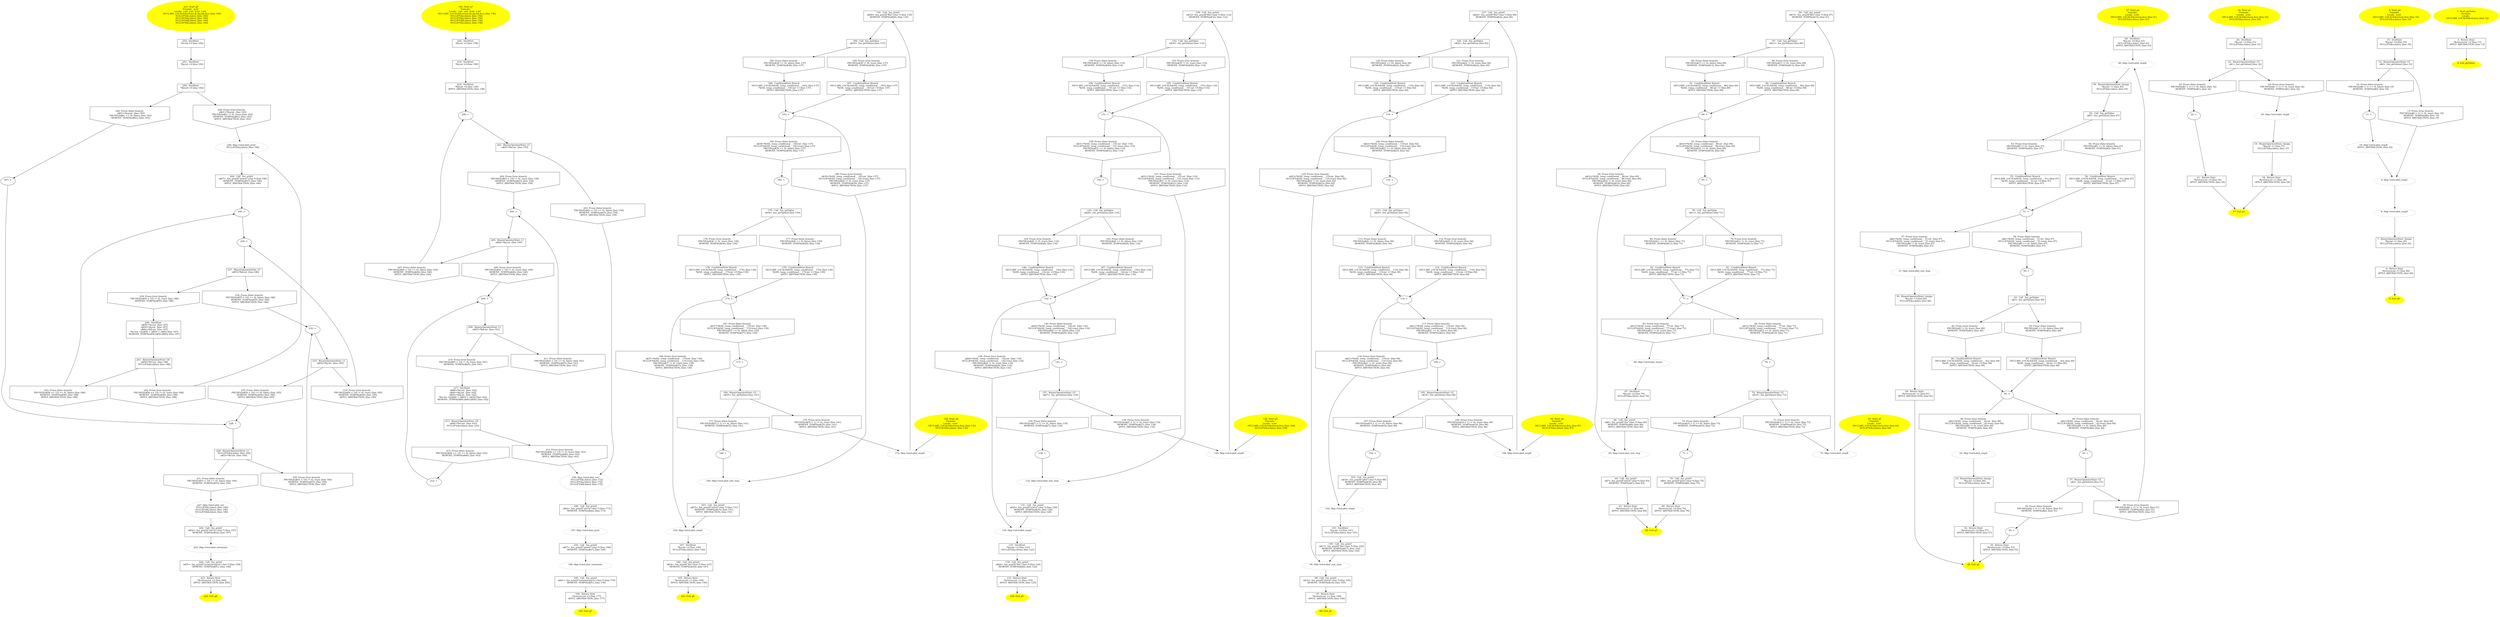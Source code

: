 digraph iCFG {
252 [label="252:  DeclStmt \n   *&i:int =0 [line 182]\n " shape="box"]
	

	 252 -> 251 ;
251 [label="251:  DeclStmt \n   *&j:int =0 [line 182]\n " shape="box"]
	

	 251 -> 250 ;
250 [label="250:  DeclStmt \n   *&k:int =0 [line 182]\n " shape="box"]
	

	 250 -> 248 ;
	 250 -> 249 ;
249 [label="249: Prune (false branch) \n   n$61=*&q:int  [line 183]\n  PRUNE((n$61 == 0), false); [line 183]\n  REMOVE_TEMPS(n$61); [line 183]\n " shape="invhouse"]
	

	 249 -> 247 ;
248 [label="248: Prune (true branch) \n   n$61=*&q:int  [line 183]\n  PRUNE((n$61 != 0), true); [line 183]\n  REMOVE_TEMPS(n$61); [line 183]\n  APPLY_ABSTRACTION; [line 183]\n " shape="invhouse"]
	

	 248 -> 245 ;
247 [label="247: + \n  " ]
	

	 247 -> 228 ;
246 [label="246:  DeclStmt \n   n$58=*&i:int  [line 187]\n  n$59=*&j:int  [line 187]\n  n$60=*&k:int  [line 187]\n  *&v:int =((n$58 + n$59) + n$60) [line 187]\n  REMOVE_TEMPS(n$58,n$59,n$60); [line 187]\n " shape="box"]
	

	 246 -> 241 ;
245 [label="245: Skip GotoLabel_print \n   NULLIFY(&q,false); [line 189]\n " color="gray"]
	

	 245 -> 244 ;
244 [label="244:  Call _fun_printf \n   n$57=_fun_printf(\"wow\\n\":char *) [line 190]\n  REMOVE_TEMPS(n$57); [line 190]\n  APPLY_ABSTRACTION; [line 190]\n " shape="box"]
	

	 244 -> 240 ;
243 [label="243: Prune (false branch) \n   PRUNE(((n$56 >= 15) == 0), false); [line 188]\n  REMOVE_TEMPS(n$56); [line 188]\n  APPLY_ABSTRACTION; [line 188]\n " shape="invhouse"]
	

	 243 -> 240 ;
242 [label="242: Prune (true branch) \n   PRUNE(((n$56 >= 15) != 0), true); [line 188]\n  REMOVE_TEMPS(n$56); [line 188]\n  APPLY_ABSTRACTION; [line 188]\n " shape="invhouse"]
	

	 242 -> 245 ;
241 [label="241:  BinaryOperatorStmt: GE \n   n$56=*&v:int  [line 188]\n  NULLIFY(&v,false); [line 188]\n " shape="box"]
	

	 241 -> 242 ;
	 241 -> 243 ;
240 [label="240: + \n  " ]
	

	 240 -> 236 ;
239 [label="239: Prune (false branch) \n   PRUNE(((n$55 < 10) == 0), false); [line 186]\n  REMOVE_TEMPS(n$55); [line 186]\n  APPLY_ABSTRACTION; [line 186]\n " shape="invhouse"]
	

	 239 -> 232 ;
238 [label="238: Prune (true branch) \n   PRUNE(((n$55 < 10) != 0), true); [line 186]\n  REMOVE_TEMPS(n$55); [line 186]\n " shape="invhouse"]
	

	 238 -> 246 ;
237 [label="237:  BinaryOperatorStmt: LT \n   n$55=*&k:int  [line 186]\n " shape="box"]
	

	 237 -> 238 ;
	 237 -> 239 ;
236 [label="236: + \n  " ]
	

	 236 -> 237 ;
235 [label="235: Prune (false branch) \n   PRUNE(((n$54 < 10) == 0), false); [line 185]\n  REMOVE_TEMPS(n$54); [line 185]\n  APPLY_ABSTRACTION; [line 185]\n " shape="invhouse"]
	

	 235 -> 228 ;
234 [label="234: Prune (true branch) \n   PRUNE(((n$54 < 10) != 0), true); [line 185]\n  REMOVE_TEMPS(n$54); [line 185]\n  APPLY_ABSTRACTION; [line 185]\n " shape="invhouse"]
	

	 234 -> 236 ;
233 [label="233:  BinaryOperatorStmt: LT \n   n$54=*&j:int  [line 185]\n " shape="box"]
	

	 233 -> 234 ;
	 233 -> 235 ;
232 [label="232: + \n  " ]
	

	 232 -> 233 ;
231 [label="231: Prune (false branch) \n   PRUNE(((n$53 < 10) == 0), false); [line 184]\n  REMOVE_TEMPS(n$53); [line 184]\n " shape="invhouse"]
	

	 231 -> 227 ;
230 [label="230: Prune (true branch) \n   PRUNE(((n$53 < 10) != 0), true); [line 184]\n  REMOVE_TEMPS(n$53); [line 184]\n  APPLY_ABSTRACTION; [line 184]\n " shape="invhouse"]
	

	 230 -> 232 ;
229 [label="229:  BinaryOperatorStmt: LT \n   NULLIFY(&q,false); [line 184]\n  n$53=*&i:int  [line 184]\n " shape="box"]
	

	 229 -> 230 ;
	 229 -> 231 ;
228 [label="228: + \n  " ]
	

	 228 -> 229 ;
227 [label="227: Skip GotoLabel_out \n   NULLIFY(&i,false); [line 196]\n  NULLIFY(&j,false); [line 196]\n  NULLIFY(&k,false); [line 196]\n " color="gray"]
	

	 227 -> 226 ;
226 [label="226:  Call _fun_printf \n   n$52=_fun_printf(\"out!\\n\":char *) [line 197]\n  REMOVE_TEMPS(n$52); [line 197]\n " shape="box"]
	

	 226 -> 225 ;
225 [label="225: Skip GotoLabel_terminate \n  " color="gray"]
	

	 225 -> 224 ;
224 [label="224:  Call _fun_printf \n   n$51=_fun_printf(\"terminating!\\n\":char *) [line 199]\n  REMOVE_TEMPS(n$51); [line 199]\n " shape="box"]
	

	 224 -> 223 ;
223 [label="223:  Return Stmt \n   *&return:int =2 [line 200]\n  APPLY_ABSTRACTION; [line 200]\n " shape="box"]
	

	 223 -> 222 ;
222 [label="222: Exit g8 \n  " color=yellow style=filled]
	

221 [label="221: Start g8\nFormals:  q:int \nLocals:  i:int  j:int  k:int  v:int  \n   DECLARE_LOCALS(&return,&i,&j,&k,&v); [line 180]\n  NULLIFY(&i,false); [line 180]\n  NULLIFY(&j,false); [line 180]\n  NULLIFY(&k,false); [line 180]\n  NULLIFY(&v,false); [line 180]\n " color=yellow style=filled]
	

	 221 -> 252 ;
220 [label="220:  DeclStmt \n   *&i:int =0 [line 158]\n " shape="box"]
	

	 220 -> 219 ;
219 [label="219:  DeclStmt \n   *&j:int =0 [line 158]\n " shape="box"]
	

	 219 -> 218 ;
218 [label="218:  DeclStmt \n   *&k:int =0 [line 158]\n  APPLY_ABSTRACTION; [line 158]\n " shape="box"]
	

	 218 -> 200 ;
217 [label="217:  DeclStmt \n   n$48=*&i:int  [line 162]\n  n$49=*&j:int  [line 162]\n  n$50=*&k:int  [line 162]\n  *&v:int =((n$48 + n$49) + n$50) [line 162]\n  REMOVE_TEMPS(n$48,n$49,n$50); [line 162]\n " shape="box"]
	

	 217 -> 213 ;
216 [label="216:  Call _fun_printf \n   n$47=_fun_printf(\"wow\\n\":char *) [line 166]\n  REMOVE_TEMPS(n$47); [line 166]\n " shape="box"]
	

	 216 -> 196 ;
215 [label="215: Prune (false branch) \n   PRUNE(((n$46 >= 15) == 0), false); [line 163]\n  REMOVE_TEMPS(n$46); [line 163]\n " shape="invhouse"]
	

	 215 -> 212 ;
214 [label="214: Prune (true branch) \n   PRUNE(((n$46 >= 15) != 0), true); [line 163]\n  REMOVE_TEMPS(n$46); [line 163]\n  APPLY_ABSTRACTION; [line 163]\n " shape="invhouse"]
	

	 214 -> 199 ;
213 [label="213:  BinaryOperatorStmt: GE \n   n$46=*&v:int  [line 163]\n  NULLIFY(&v,false); [line 163]\n " shape="box"]
	

	 213 -> 214 ;
	 213 -> 215 ;
212 [label="212: + \n  " ]
	

	 212 -> 208 ;
211 [label="211: Prune (false branch) \n   PRUNE(((n$45 < 10) == 0), false); [line 161]\n  REMOVE_TEMPS(n$45); [line 161]\n  APPLY_ABSTRACTION; [line 161]\n " shape="invhouse"]
	

	 211 -> 204 ;
210 [label="210: Prune (true branch) \n   PRUNE(((n$45 < 10) != 0), true); [line 161]\n  REMOVE_TEMPS(n$45); [line 161]\n " shape="invhouse"]
	

	 210 -> 217 ;
209 [label="209:  BinaryOperatorStmt: LT \n   n$45=*&k:int  [line 161]\n " shape="box"]
	

	 209 -> 210 ;
	 209 -> 211 ;
208 [label="208: + \n  " ]
	

	 208 -> 209 ;
207 [label="207: Prune (false branch) \n   PRUNE(((n$44 < 10) == 0), false); [line 160]\n  REMOVE_TEMPS(n$44); [line 160]\n  APPLY_ABSTRACTION; [line 160]\n " shape="invhouse"]
	

	 207 -> 200 ;
206 [label="206: Prune (true branch) \n   PRUNE(((n$44 < 10) != 0), true); [line 160]\n  REMOVE_TEMPS(n$44); [line 160]\n  APPLY_ABSTRACTION; [line 160]\n " shape="invhouse"]
	

	 206 -> 208 ;
205 [label="205:  BinaryOperatorStmt: LT \n   n$44=*&j:int  [line 160]\n " shape="box"]
	

	 205 -> 206 ;
	 205 -> 207 ;
204 [label="204: + \n  " ]
	

	 204 -> 205 ;
203 [label="203: Prune (false branch) \n   PRUNE(((n$43 < 10) == 0), false); [line 159]\n  REMOVE_TEMPS(n$43); [line 159]\n  APPLY_ABSTRACTION; [line 159]\n " shape="invhouse"]
	

	 203 -> 199 ;
202 [label="202: Prune (true branch) \n   PRUNE(((n$43 < 10) != 0), true); [line 159]\n  REMOVE_TEMPS(n$43); [line 159]\n  APPLY_ABSTRACTION; [line 159]\n " shape="invhouse"]
	

	 202 -> 204 ;
201 [label="201:  BinaryOperatorStmt: LT \n   n$43=*&i:int  [line 159]\n " shape="box"]
	

	 201 -> 202 ;
	 201 -> 203 ;
200 [label="200: + \n  " ]
	

	 200 -> 201 ;
199 [label="199: Skip GotoLabel_out \n   NULLIFY(&i,false); [line 172]\n  NULLIFY(&j,false); [line 172]\n  NULLIFY(&k,false); [line 172]\n " color="gray"]
	

	 199 -> 198 ;
198 [label="198:  Call _fun_printf \n   n$42=_fun_printf(\"out!\\n\":char *) [line 173]\n  REMOVE_TEMPS(n$42); [line 173]\n " shape="box"]
	

	 198 -> 197 ;
197 [label="197: Skip GotoLabel_print \n  " color="gray"]
	

	 197 -> 216 ;
196 [label="196: Skip GotoLabel_terminate \n  " color="gray"]
	

	 196 -> 195 ;
195 [label="195:  Call _fun_printf \n   n$41=_fun_printf(\"terminating!\\n\":char *) [line 176]\n  REMOVE_TEMPS(n$41); [line 176]\n " shape="box"]
	

	 195 -> 194 ;
194 [label="194:  Return Stmt \n   *&return:int =2 [line 177]\n  APPLY_ABSTRACTION; [line 177]\n " shape="box"]
	

	 194 -> 193 ;
193 [label="193: Exit g7 \n  " color=yellow style=filled]
	

192 [label="192: Start g7\nFormals: \nLocals:  i:int  j:int  k:int  v:int  \n   DECLARE_LOCALS(&return,&i,&j,&k,&v); [line 156]\n  NULLIFY(&i,false); [line 156]\n  NULLIFY(&j,false); [line 156]\n  NULLIFY(&k,false); [line 156]\n  NULLIFY(&v,false); [line 156]\n " color=yellow style=filled]
	

	 192 -> 220 ;
191 [label="191:  Call _fun_printf \n   n$40=_fun_printf(\"B\\n\":char *) [line 135]\n  REMOVE_TEMPS(n$40); [line 135]\n " shape="box"]
	

	 191 -> 184 ;
190 [label="190: Prune (false branch) \n   n$39=*&SIL_temp_conditional___183:int  [line 137]\n  NULLIFY(&SIL_temp_conditional___183,true); [line 137]\n  PRUNE((n$39 == 0), false); [line 137]\n  REMOVE_TEMPS(n$39); [line 137]\n " shape="invhouse"]
	

	 190 -> 182 ;
189 [label="189: Prune (true branch) \n   n$39=*&SIL_temp_conditional___183:int  [line 137]\n  NULLIFY(&SIL_temp_conditional___183,true); [line 137]\n  PRUNE((n$39 != 0), true); [line 137]\n  REMOVE_TEMPS(n$39); [line 137]\n  APPLY_ABSTRACTION; [line 137]\n " shape="invhouse"]
	

	 189 -> 164 ;
188 [label="188:  ConditinalStmt Branch \n   DECLARE_LOCALS(&SIL_temp_conditional___183); [line 137]\n  *&SIL_temp_conditional___183:int =1 [line 137]\n  APPLY_ABSTRACTION; [line 137]\n " shape="box"]
	

	 188 -> 183 ;
187 [label="187:  ConditinalStmt Branch \n   DECLARE_LOCALS(&SIL_temp_conditional___183); [line 137]\n  *&SIL_temp_conditional___183:int =0 [line 137]\n  APPLY_ABSTRACTION; [line 137]\n " shape="box"]
	

	 187 -> 183 ;
186 [label="186: Prune (false branch) \n   PRUNE((n$38 == 0), false); [line 137]\n  REMOVE_TEMPS(n$38); [line 137]\n " shape="invhouse"]
	

	 186 -> 188 ;
185 [label="185: Prune (true branch) \n   PRUNE((n$38 != 0), true); [line 137]\n  REMOVE_TEMPS(n$38); [line 137]\n " shape="invhouse"]
	

	 185 -> 187 ;
184 [label="184:  Call _fun_getValue \n   n$38=_fun_getValue() [line 137]\n " shape="box"]
	

	 184 -> 185 ;
	 184 -> 186 ;
183 [label="183: + \n  " ]
	

	 183 -> 189 ;
	 183 -> 190 ;
182 [label="182: + \n  " ]
	

	 182 -> 175 ;
181 [label="181: Prune (false branch) \n   n$37=*&SIL_temp_conditional___174:int  [line 139]\n  NULLIFY(&SIL_temp_conditional___174,true); [line 139]\n  PRUNE((n$37 == 0), false); [line 139]\n  REMOVE_TEMPS(n$37); [line 139]\n " shape="invhouse"]
	

	 181 -> 173 ;
180 [label="180: Prune (true branch) \n   n$37=*&SIL_temp_conditional___174:int  [line 139]\n  NULLIFY(&SIL_temp_conditional___174,true); [line 139]\n  PRUNE((n$37 != 0), true); [line 139]\n  REMOVE_TEMPS(n$37); [line 139]\n  APPLY_ABSTRACTION; [line 139]\n " shape="invhouse"]
	

	 180 -> 162 ;
179 [label="179:  ConditinalStmt Branch \n   DECLARE_LOCALS(&SIL_temp_conditional___174); [line 139]\n  *&SIL_temp_conditional___174:int =1 [line 139]\n  APPLY_ABSTRACTION; [line 139]\n " shape="box"]
	

	 179 -> 174 ;
178 [label="178:  ConditinalStmt Branch \n   DECLARE_LOCALS(&SIL_temp_conditional___174); [line 139]\n  *&SIL_temp_conditional___174:int =0 [line 139]\n  APPLY_ABSTRACTION; [line 139]\n " shape="box"]
	

	 178 -> 174 ;
177 [label="177: Prune (false branch) \n   PRUNE((n$36 == 0), false); [line 139]\n  REMOVE_TEMPS(n$36); [line 139]\n " shape="invhouse"]
	

	 177 -> 179 ;
176 [label="176: Prune (true branch) \n   PRUNE((n$36 != 0), true); [line 139]\n  REMOVE_TEMPS(n$36); [line 139]\n " shape="invhouse"]
	

	 176 -> 178 ;
175 [label="175:  Call _fun_getValue \n   n$36=_fun_getValue() [line 139]\n " shape="box"]
	

	 175 -> 176 ;
	 175 -> 177 ;
174 [label="174: + \n  " ]
	

	 174 -> 180 ;
	 174 -> 181 ;
173 [label="173: + \n  " ]
	

	 173 -> 169 ;
172 [label="172: Skip GotoLabel_stepB \n  " color="gray"]
	

	 172 -> 191 ;
171 [label="171: Prune (false branch) \n   PRUNE(((n$35 > 1) == 0), false); [line 141]\n  REMOVE_TEMPS(n$35); [line 141]\n " shape="invhouse"]
	

	 171 -> 168 ;
170 [label="170: Prune (true branch) \n   PRUNE(((n$35 > 1) != 0), true); [line 141]\n  REMOVE_TEMPS(n$35); [line 141]\n  APPLY_ABSTRACTION; [line 141]\n " shape="invhouse"]
	

	 170 -> 172 ;
169 [label="169:  BinaryOperatorStmt: GT \n   n$35=_fun_getValue() [line 141]\n " shape="box"]
	

	 169 -> 170 ;
	 169 -> 171 ;
168 [label="168: + \n  " ]
	

	 168 -> 164 ;
167 [label="167:  DeclStmt \n   *&a:int =2 [line 146]\n  NULLIFY(&a,false); [line 146]\n " shape="box"]
	

	 167 -> 166 ;
166 [label="166:  Call _fun_printf \n   n$34=_fun_printf(\"A\\n\":char *) [line 147]\n  REMOVE_TEMPS(n$34); [line 147]\n " shape="box"]
	

	 166 -> 165 ;
165 [label="165:  Return Stmt \n   *&return:int =1 [line 149]\n  APPLY_ABSTRACTION; [line 149]\n " shape="box"]
	

	 165 -> 161 ;
164 [label="164: Skip GotoLabel_exit_step \n  " color="gray"]
	

	 164 -> 163 ;
163 [label="163:  Call _fun_printf \n   n$33=_fun_printf(\"exit\\n\":char *) [line 151]\n  REMOVE_TEMPS(n$33); [line 151]\n  APPLY_ABSTRACTION; [line 151]\n " shape="box"]
	

	 163 -> 162 ;
162 [label="162: Skip GotoLabel_stepA \n  " color="gray"]
	

	 162 -> 167 ;
161 [label="161: Exit g6 \n  " color=yellow style=filled]
	

160 [label="160: Start g6\nFormals: \nLocals:  a:int  \n   DECLARE_LOCALS(&return,&a); [line 132]\n  NULLIFY(&a,false); [line 132]\n " color=yellow style=filled]
	

	 160 -> 172 ;
159 [label="159:  Call _fun_printf \n   n$32=_fun_printf(\"B\\n\":char *) [line 112]\n  REMOVE_TEMPS(n$32); [line 112]\n " shape="box"]
	

	 159 -> 152 ;
158 [label="158: Prune (false branch) \n   n$31=*&SIL_temp_conditional___151:int  [line 114]\n  NULLIFY(&SIL_temp_conditional___151,true); [line 114]\n  PRUNE((n$31 == 0), false); [line 114]\n  REMOVE_TEMPS(n$31); [line 114]\n " shape="invhouse"]
	

	 158 -> 150 ;
157 [label="157: Prune (true branch) \n   n$31=*&SIL_temp_conditional___151:int  [line 114]\n  NULLIFY(&SIL_temp_conditional___151,true); [line 114]\n  PRUNE((n$31 != 0), true); [line 114]\n  REMOVE_TEMPS(n$31); [line 114]\n  APPLY_ABSTRACTION; [line 114]\n " shape="invhouse"]
	

	 157 -> 132 ;
156 [label="156:  ConditinalStmt Branch \n   DECLARE_LOCALS(&SIL_temp_conditional___151); [line 114]\n  *&SIL_temp_conditional___151:int =1 [line 114]\n  APPLY_ABSTRACTION; [line 114]\n " shape="box"]
	

	 156 -> 151 ;
155 [label="155:  ConditinalStmt Branch \n   DECLARE_LOCALS(&SIL_temp_conditional___151); [line 114]\n  *&SIL_temp_conditional___151:int =0 [line 114]\n  APPLY_ABSTRACTION; [line 114]\n " shape="box"]
	

	 155 -> 151 ;
154 [label="154: Prune (false branch) \n   PRUNE((n$30 == 0), false); [line 114]\n  REMOVE_TEMPS(n$30); [line 114]\n " shape="invhouse"]
	

	 154 -> 156 ;
153 [label="153: Prune (true branch) \n   PRUNE((n$30 != 0), true); [line 114]\n  REMOVE_TEMPS(n$30); [line 114]\n " shape="invhouse"]
	

	 153 -> 155 ;
152 [label="152:  Call _fun_getValue \n   n$30=_fun_getValue() [line 114]\n " shape="box"]
	

	 152 -> 153 ;
	 152 -> 154 ;
151 [label="151: + \n  " ]
	

	 151 -> 157 ;
	 151 -> 158 ;
150 [label="150: + \n  " ]
	

	 150 -> 143 ;
149 [label="149: Prune (false branch) \n   n$29=*&SIL_temp_conditional___142:int  [line 116]\n  NULLIFY(&SIL_temp_conditional___142,true); [line 116]\n  PRUNE((n$29 == 0), false); [line 116]\n  REMOVE_TEMPS(n$29); [line 116]\n " shape="invhouse"]
	

	 149 -> 141 ;
148 [label="148: Prune (true branch) \n   n$29=*&SIL_temp_conditional___142:int  [line 116]\n  NULLIFY(&SIL_temp_conditional___142,true); [line 116]\n  PRUNE((n$29 != 0), true); [line 116]\n  REMOVE_TEMPS(n$29); [line 116]\n  APPLY_ABSTRACTION; [line 116]\n " shape="invhouse"]
	

	 148 -> 130 ;
147 [label="147:  ConditinalStmt Branch \n   DECLARE_LOCALS(&SIL_temp_conditional___142); [line 116]\n  *&SIL_temp_conditional___142:int =1 [line 116]\n  APPLY_ABSTRACTION; [line 116]\n " shape="box"]
	

	 147 -> 142 ;
146 [label="146:  ConditinalStmt Branch \n   DECLARE_LOCALS(&SIL_temp_conditional___142); [line 116]\n  *&SIL_temp_conditional___142:int =0 [line 116]\n  APPLY_ABSTRACTION; [line 116]\n " shape="box"]
	

	 146 -> 142 ;
145 [label="145: Prune (false branch) \n   PRUNE((n$28 == 0), false); [line 116]\n  REMOVE_TEMPS(n$28); [line 116]\n " shape="invhouse"]
	

	 145 -> 147 ;
144 [label="144: Prune (true branch) \n   PRUNE((n$28 != 0), true); [line 116]\n  REMOVE_TEMPS(n$28); [line 116]\n " shape="invhouse"]
	

	 144 -> 146 ;
143 [label="143:  Call _fun_getValue \n   n$28=_fun_getValue() [line 116]\n " shape="box"]
	

	 143 -> 144 ;
	 143 -> 145 ;
142 [label="142: + \n  " ]
	

	 142 -> 148 ;
	 142 -> 149 ;
141 [label="141: + \n  " ]
	

	 141 -> 137 ;
140 [label="140: Skip GotoLabel_stepB \n  " color="gray"]
	

	 140 -> 159 ;
139 [label="139: Prune (false branch) \n   PRUNE(((n$27 > 1) == 0), false); [line 118]\n  REMOVE_TEMPS(n$27); [line 118]\n " shape="invhouse"]
	

	 139 -> 136 ;
138 [label="138: Prune (true branch) \n   PRUNE(((n$27 > 1) != 0), true); [line 118]\n  REMOVE_TEMPS(n$27); [line 118]\n  APPLY_ABSTRACTION; [line 118]\n " shape="invhouse"]
	

	 138 -> 140 ;
137 [label="137:  BinaryOperatorStmt: GT \n   n$27=_fun_getValue() [line 118]\n " shape="box"]
	

	 137 -> 138 ;
	 137 -> 139 ;
136 [label="136: + \n  " ]
	

	 136 -> 132 ;
135 [label="135:  DeclStmt \n   *&a:int =2 [line 123]\n  NULLIFY(&a,false); [line 123]\n " shape="box"]
	

	 135 -> 134 ;
134 [label="134:  Call _fun_printf \n   n$26=_fun_printf(\"A\\n\":char *) [line 124]\n  REMOVE_TEMPS(n$26); [line 124]\n " shape="box"]
	

	 134 -> 133 ;
133 [label="133:  Return Stmt \n   *&return:int =1 [line 125]\n  APPLY_ABSTRACTION; [line 125]\n " shape="box"]
	

	 133 -> 129 ;
132 [label="132: Skip GotoLabel_exit_step \n  " color="gray"]
	

	 132 -> 131 ;
131 [label="131:  Call _fun_printf \n   n$25=_fun_printf(\"exit\\n\":char *) [line 128]\n  REMOVE_TEMPS(n$25); [line 128]\n  APPLY_ABSTRACTION; [line 128]\n " shape="box"]
	

	 131 -> 130 ;
130 [label="130: Skip GotoLabel_stepA \n  " color="gray"]
	

	 130 -> 135 ;
129 [label="129: Exit g5 \n  " color=yellow style=filled]
	

128 [label="128: Start g5\nFormals: \nLocals:  a:int  \n   DECLARE_LOCALS(&return,&a); [line 109]\n  NULLIFY(&a,false); [line 109]\n " color=yellow style=filled]
	

	 128 -> 140 ;
127 [label="127:  Call _fun_printf \n   n$24=_fun_printf(\"B\\n\":char *) [line 90]\n  REMOVE_TEMPS(n$24); [line 90]\n " shape="box"]
	

	 127 -> 120 ;
126 [label="126: Prune (false branch) \n   n$23=*&SIL_temp_conditional___119:int  [line 92]\n  NULLIFY(&SIL_temp_conditional___119,true); [line 92]\n  PRUNE((n$23 == 0), false); [line 92]\n  REMOVE_TEMPS(n$23); [line 92]\n " shape="invhouse"]
	

	 126 -> 118 ;
125 [label="125: Prune (true branch) \n   n$23=*&SIL_temp_conditional___119:int  [line 92]\n  NULLIFY(&SIL_temp_conditional___119,true); [line 92]\n  PRUNE((n$23 != 0), true); [line 92]\n  REMOVE_TEMPS(n$23); [line 92]\n  APPLY_ABSTRACTION; [line 92]\n " shape="invhouse"]
	

	 125 -> 99 ;
124 [label="124:  ConditinalStmt Branch \n   DECLARE_LOCALS(&SIL_temp_conditional___119); [line 92]\n  *&SIL_temp_conditional___119:int =1 [line 92]\n  APPLY_ABSTRACTION; [line 92]\n " shape="box"]
	

	 124 -> 119 ;
123 [label="123:  ConditinalStmt Branch \n   DECLARE_LOCALS(&SIL_temp_conditional___119); [line 92]\n  *&SIL_temp_conditional___119:int =0 [line 92]\n  APPLY_ABSTRACTION; [line 92]\n " shape="box"]
	

	 123 -> 119 ;
122 [label="122: Prune (false branch) \n   PRUNE((n$22 == 0), false); [line 92]\n  REMOVE_TEMPS(n$22); [line 92]\n " shape="invhouse"]
	

	 122 -> 124 ;
121 [label="121: Prune (true branch) \n   PRUNE((n$22 != 0), true); [line 92]\n  REMOVE_TEMPS(n$22); [line 92]\n " shape="invhouse"]
	

	 121 -> 123 ;
120 [label="120:  Call _fun_getValue \n   n$22=_fun_getValue() [line 92]\n " shape="box"]
	

	 120 -> 121 ;
	 120 -> 122 ;
119 [label="119: + \n  " ]
	

	 119 -> 125 ;
	 119 -> 126 ;
118 [label="118: + \n  " ]
	

	 118 -> 111 ;
117 [label="117: Prune (false branch) \n   n$21=*&SIL_temp_conditional___110:int  [line 94]\n  NULLIFY(&SIL_temp_conditional___110,true); [line 94]\n  PRUNE((n$21 == 0), false); [line 94]\n  REMOVE_TEMPS(n$21); [line 94]\n " shape="invhouse"]
	

	 117 -> 109 ;
116 [label="116: Prune (true branch) \n   n$21=*&SIL_temp_conditional___110:int  [line 94]\n  NULLIFY(&SIL_temp_conditional___110,true); [line 94]\n  PRUNE((n$21 != 0), true); [line 94]\n  REMOVE_TEMPS(n$21); [line 94]\n  APPLY_ABSTRACTION; [line 94]\n " shape="invhouse"]
	

	 116 -> 102 ;
115 [label="115:  ConditinalStmt Branch \n   DECLARE_LOCALS(&SIL_temp_conditional___110); [line 94]\n  *&SIL_temp_conditional___110:int =1 [line 94]\n  APPLY_ABSTRACTION; [line 94]\n " shape="box"]
	

	 115 -> 110 ;
114 [label="114:  ConditinalStmt Branch \n   DECLARE_LOCALS(&SIL_temp_conditional___110); [line 94]\n  *&SIL_temp_conditional___110:int =0 [line 94]\n  APPLY_ABSTRACTION; [line 94]\n " shape="box"]
	

	 114 -> 110 ;
113 [label="113: Prune (false branch) \n   PRUNE((n$20 == 0), false); [line 94]\n  REMOVE_TEMPS(n$20); [line 94]\n " shape="invhouse"]
	

	 113 -> 115 ;
112 [label="112: Prune (true branch) \n   PRUNE((n$20 != 0), true); [line 94]\n  REMOVE_TEMPS(n$20); [line 94]\n " shape="invhouse"]
	

	 112 -> 114 ;
111 [label="111:  Call _fun_getValue \n   n$20=_fun_getValue() [line 94]\n " shape="box"]
	

	 111 -> 112 ;
	 111 -> 113 ;
110 [label="110: + \n  " ]
	

	 110 -> 116 ;
	 110 -> 117 ;
109 [label="109: + \n  " ]
	

	 109 -> 105 ;
108 [label="108: Skip GotoLabel_stepB \n  " color="gray"]
	

	 108 -> 127 ;
107 [label="107: Prune (false branch) \n   PRUNE(((n$19 > 1) == 0), false); [line 96]\n  REMOVE_TEMPS(n$19); [line 96]\n " shape="invhouse"]
	

	 107 -> 104 ;
106 [label="106: Prune (true branch) \n   PRUNE(((n$19 > 1) != 0), true); [line 96]\n  REMOVE_TEMPS(n$19); [line 96]\n  APPLY_ABSTRACTION; [line 96]\n " shape="invhouse"]
	

	 106 -> 108 ;
105 [label="105:  BinaryOperatorStmt: GT \n   n$19=_fun_getValue() [line 96]\n " shape="box"]
	

	 105 -> 106 ;
	 105 -> 107 ;
104 [label="104: + \n  " ]
	

	 104 -> 103 ;
103 [label="103:  Call _fun_printf \n   n$18=_fun_printf(\"g4\\n\":char *) [line 98]\n  REMOVE_TEMPS(n$18); [line 98]\n  APPLY_ABSTRACTION; [line 98]\n " shape="box"]
	

	 103 -> 102 ;
102 [label="102: Skip GotoLabel_stepA \n  " color="gray"]
	

	 102 -> 101 ;
101 [label="101:  DeclStmt \n   *&a:int =2 [line 101]\n  NULLIFY(&a,false); [line 101]\n " shape="box"]
	

	 101 -> 100 ;
100 [label="100:  Call _fun_printf \n   n$17=_fun_printf(\"A\\n\":char *) [line 102]\n  REMOVE_TEMPS(n$17); [line 102]\n  APPLY_ABSTRACTION; [line 102]\n " shape="box"]
	

	 100 -> 99 ;
99 [label="99: Skip GotoLabel_exit_step \n  " color="gray"]
	

	 99 -> 98 ;
98 [label="98:  Call _fun_printf \n   n$16=_fun_printf(\"exit\\n\":char *) [line 105]\n  REMOVE_TEMPS(n$16); [line 105]\n " shape="box"]
	

	 98 -> 97 ;
97 [label="97:  Return Stmt \n   *&return:int =1 [line 106]\n  APPLY_ABSTRACTION; [line 106]\n " shape="box"]
	

	 97 -> 96 ;
96 [label="96: Exit g4 \n  " color=yellow style=filled]
	

95 [label="95: Start g4\nFormals: \nLocals:  a:int  \n   DECLARE_LOCALS(&return,&a); [line 87]\n  NULLIFY(&a,false); [line 87]\n " color=yellow style=filled]
	

	 95 -> 108 ;
94 [label="94:  Call _fun_printf \n   n$15=_fun_printf(\"B\\n\":char *) [line 67]\n  REMOVE_TEMPS(n$15); [line 67]\n " shape="box"]
	

	 94 -> 87 ;
93 [label="93: Prune (false branch) \n   n$14=*&SIL_temp_conditional___86:int  [line 69]\n  NULLIFY(&SIL_temp_conditional___86,true); [line 69]\n  PRUNE((n$14 == 0), false); [line 69]\n  REMOVE_TEMPS(n$14); [line 69]\n " shape="invhouse"]
	

	 93 -> 85 ;
92 [label="92: Prune (true branch) \n   n$14=*&SIL_temp_conditional___86:int  [line 69]\n  NULLIFY(&SIL_temp_conditional___86,true); [line 69]\n  PRUNE((n$14 != 0), true); [line 69]\n  REMOVE_TEMPS(n$14); [line 69]\n  APPLY_ABSTRACTION; [line 69]\n " shape="invhouse"]
	

	 92 -> 65 ;
91 [label="91:  ConditinalStmt Branch \n   DECLARE_LOCALS(&SIL_temp_conditional___86); [line 69]\n  *&SIL_temp_conditional___86:int =1 [line 69]\n  APPLY_ABSTRACTION; [line 69]\n " shape="box"]
	

	 91 -> 86 ;
90 [label="90:  ConditinalStmt Branch \n   DECLARE_LOCALS(&SIL_temp_conditional___86); [line 69]\n  *&SIL_temp_conditional___86:int =0 [line 69]\n  APPLY_ABSTRACTION; [line 69]\n " shape="box"]
	

	 90 -> 86 ;
89 [label="89: Prune (false branch) \n   PRUNE((n$13 == 0), false); [line 69]\n  REMOVE_TEMPS(n$13); [line 69]\n " shape="invhouse"]
	

	 89 -> 91 ;
88 [label="88: Prune (true branch) \n   PRUNE((n$13 != 0), true); [line 69]\n  REMOVE_TEMPS(n$13); [line 69]\n " shape="invhouse"]
	

	 88 -> 90 ;
87 [label="87:  Call _fun_getValue \n   n$13=_fun_getValue() [line 69]\n " shape="box"]
	

	 87 -> 88 ;
	 87 -> 89 ;
86 [label="86: + \n  " ]
	

	 86 -> 92 ;
	 86 -> 93 ;
85 [label="85: + \n  " ]
	

	 85 -> 78 ;
84 [label="84: Prune (false branch) \n   n$12=*&SIL_temp_conditional___77:int  [line 71]\n  NULLIFY(&SIL_temp_conditional___77,true); [line 71]\n  PRUNE((n$12 == 0), false); [line 71]\n  REMOVE_TEMPS(n$12); [line 71]\n " shape="invhouse"]
	

	 84 -> 76 ;
83 [label="83: Prune (true branch) \n   n$12=*&SIL_temp_conditional___77:int  [line 71]\n  NULLIFY(&SIL_temp_conditional___77,true); [line 71]\n  PRUNE((n$12 != 0), true); [line 71]\n  REMOVE_TEMPS(n$12); [line 71]\n " shape="invhouse"]
	

	 83 -> 68 ;
82 [label="82:  ConditinalStmt Branch \n   DECLARE_LOCALS(&SIL_temp_conditional___77); [line 71]\n  *&SIL_temp_conditional___77:int =1 [line 71]\n  APPLY_ABSTRACTION; [line 71]\n " shape="box"]
	

	 82 -> 77 ;
81 [label="81:  ConditinalStmt Branch \n   DECLARE_LOCALS(&SIL_temp_conditional___77); [line 71]\n  *&SIL_temp_conditional___77:int =0 [line 71]\n  APPLY_ABSTRACTION; [line 71]\n " shape="box"]
	

	 81 -> 77 ;
80 [label="80: Prune (false branch) \n   PRUNE((n$11 == 0), false); [line 71]\n  REMOVE_TEMPS(n$11); [line 71]\n " shape="invhouse"]
	

	 80 -> 82 ;
79 [label="79: Prune (true branch) \n   PRUNE((n$11 != 0), true); [line 71]\n  REMOVE_TEMPS(n$11); [line 71]\n " shape="invhouse"]
	

	 79 -> 81 ;
78 [label="78:  Call _fun_getValue \n   n$11=_fun_getValue() [line 71]\n " shape="box"]
	

	 78 -> 79 ;
	 78 -> 80 ;
77 [label="77: + \n  " ]
	

	 77 -> 83 ;
	 77 -> 84 ;
76 [label="76: + \n  " ]
	

	 76 -> 72 ;
75 [label="75: Skip GotoLabel_stepB \n  " color="gray"]
	

	 75 -> 94 ;
74 [label="74: Prune (false branch) \n   PRUNE(((n$10 > 1) == 0), false); [line 73]\n  REMOVE_TEMPS(n$10); [line 73]\n " shape="invhouse"]
	

	 74 -> 71 ;
73 [label="73: Prune (true branch) \n   PRUNE(((n$10 > 1) != 0), true); [line 73]\n  REMOVE_TEMPS(n$10); [line 73]\n  APPLY_ABSTRACTION; [line 73]\n " shape="invhouse"]
	

	 73 -> 75 ;
72 [label="72:  BinaryOperatorStmt: GT \n   n$10=_fun_getValue() [line 73]\n " shape="box"]
	

	 72 -> 73 ;
	 72 -> 74 ;
71 [label="71: + \n  " ]
	

	 71 -> 70 ;
70 [label="70:  Call _fun_printf \n   n$9=_fun_printf(\"g3\\n\":char *) [line 75]\n  REMOVE_TEMPS(n$9); [line 75]\n " shape="box"]
	

	 70 -> 69 ;
69 [label="69:  Return Stmt \n   *&return:int =0 [line 76]\n  APPLY_ABSTRACTION; [line 76]\n " shape="box"]
	

	 69 -> 62 ;
68 [label="68: Skip GotoLabel_stepA \n  " color="gray"]
	

	 68 -> 67 ;
67 [label="67:  DeclStmt \n   *&a:int =2 [line 79]\n  NULLIFY(&a,false); [line 79]\n " shape="box"]
	

	 67 -> 66 ;
66 [label="66:  Call _fun_printf \n   n$8=_fun_printf(\"A\\n\":char *) [line 80]\n  REMOVE_TEMPS(n$8); [line 80]\n  APPLY_ABSTRACTION; [line 80]\n " shape="box"]
	

	 66 -> 65 ;
65 [label="65: Skip GotoLabel_exit_step \n  " color="gray"]
	

	 65 -> 64 ;
64 [label="64:  Call _fun_printf \n   n$7=_fun_printf(\"exit\\n\":char *) [line 83]\n  REMOVE_TEMPS(n$7); [line 83]\n " shape="box"]
	

	 64 -> 63 ;
63 [label="63:  Return Stmt \n   *&return:int =1 [line 84]\n  APPLY_ABSTRACTION; [line 84]\n " shape="box"]
	

	 63 -> 62 ;
62 [label="62: Exit g3 \n  " color=yellow style=filled]
	

61 [label="61: Start g3\nFormals: \nLocals:  a:int  \n   DECLARE_LOCALS(&return,&a); [line 64]\n  NULLIFY(&a,false); [line 64]\n " color=yellow style=filled]
	

	 61 -> 75 ;
60 [label="60:  DeclStmt \n   *&a:int =0 [line 43]\n  NULLIFY(&a,false); [line 43]\n  APPLY_ABSTRACTION; [line 43]\n " shape="box"]
	

	 60 -> 40 ;
59 [label="59:  BinaryOperatorStmt: Assign \n   *&a:int =1 [line 45]\n  NULLIFY(&a,false); [line 45]\n " shape="box"]
	

	 59 -> 52 ;
58 [label="58: Prune (false branch) \n   n$6=*&SIL_temp_conditional___51:int  [line 47]\n  NULLIFY(&SIL_temp_conditional___51,true); [line 47]\n  PRUNE((n$6 == 0), false); [line 47]\n  REMOVE_TEMPS(n$6); [line 47]\n " shape="invhouse"]
	

	 58 -> 50 ;
57 [label="57: Prune (true branch) \n   n$6=*&SIL_temp_conditional___51:int  [line 47]\n  NULLIFY(&SIL_temp_conditional___51,true); [line 47]\n  PRUNE((n$6 != 0), true); [line 47]\n  REMOVE_TEMPS(n$6); [line 47]\n " shape="invhouse"]
	

	 57 -> 31 ;
56 [label="56:  ConditinalStmt Branch \n   DECLARE_LOCALS(&SIL_temp_conditional___51); [line 47]\n  *&SIL_temp_conditional___51:int =1 [line 47]\n  APPLY_ABSTRACTION; [line 47]\n " shape="box"]
	

	 56 -> 51 ;
55 [label="55:  ConditinalStmt Branch \n   DECLARE_LOCALS(&SIL_temp_conditional___51); [line 47]\n  *&SIL_temp_conditional___51:int =0 [line 47]\n  APPLY_ABSTRACTION; [line 47]\n " shape="box"]
	

	 55 -> 51 ;
54 [label="54: Prune (false branch) \n   PRUNE((n$5 == 0), false); [line 47]\n  REMOVE_TEMPS(n$5); [line 47]\n " shape="invhouse"]
	

	 54 -> 56 ;
53 [label="53: Prune (true branch) \n   PRUNE((n$5 != 0), true); [line 47]\n  REMOVE_TEMPS(n$5); [line 47]\n " shape="invhouse"]
	

	 53 -> 55 ;
52 [label="52:  Call _fun_getValue \n   n$5=_fun_getValue() [line 47]\n " shape="box"]
	

	 52 -> 53 ;
	 52 -> 54 ;
51 [label="51: + \n  " ]
	

	 51 -> 57 ;
	 51 -> 58 ;
50 [label="50: + \n  " ]
	

	 50 -> 43 ;
49 [label="49: Prune (false branch) \n   n$4=*&SIL_temp_conditional___42:int  [line 49]\n  NULLIFY(&SIL_temp_conditional___42,true); [line 49]\n  PRUNE((n$4 == 0), false); [line 49]\n  REMOVE_TEMPS(n$4); [line 49]\n " shape="invhouse"]
	

	 49 -> 41 ;
48 [label="48: Prune (true branch) \n   n$4=*&SIL_temp_conditional___42:int  [line 49]\n  NULLIFY(&SIL_temp_conditional___42,true); [line 49]\n  PRUNE((n$4 != 0), true); [line 49]\n  REMOVE_TEMPS(n$4); [line 49]\n " shape="invhouse"]
	

	 48 -> 34 ;
47 [label="47:  ConditinalStmt Branch \n   DECLARE_LOCALS(&SIL_temp_conditional___42); [line 49]\n  *&SIL_temp_conditional___42:int =1 [line 49]\n  APPLY_ABSTRACTION; [line 49]\n " shape="box"]
	

	 47 -> 42 ;
46 [label="46:  ConditinalStmt Branch \n   DECLARE_LOCALS(&SIL_temp_conditional___42); [line 49]\n  *&SIL_temp_conditional___42:int =0 [line 49]\n  APPLY_ABSTRACTION; [line 49]\n " shape="box"]
	

	 46 -> 42 ;
45 [label="45: Prune (false branch) \n   PRUNE((n$3 == 0), false); [line 49]\n  REMOVE_TEMPS(n$3); [line 49]\n " shape="invhouse"]
	

	 45 -> 47 ;
44 [label="44: Prune (true branch) \n   PRUNE((n$3 != 0), true); [line 49]\n  REMOVE_TEMPS(n$3); [line 49]\n " shape="invhouse"]
	

	 44 -> 46 ;
43 [label="43:  Call _fun_getValue \n   n$3=_fun_getValue() [line 49]\n " shape="box"]
	

	 43 -> 44 ;
	 43 -> 45 ;
42 [label="42: + \n  " ]
	

	 42 -> 48 ;
	 42 -> 49 ;
41 [label="41: + \n  " ]
	

	 41 -> 37 ;
40 [label="40: Skip GotoLabel_stepB \n  " color="gray"]
	

	 40 -> 59 ;
39 [label="39: Prune (false branch) \n   PRUNE(((n$2 > 1) == 0), false); [line 51]\n  REMOVE_TEMPS(n$2); [line 51]\n " shape="invhouse"]
	

	 39 -> 36 ;
38 [label="38: Prune (true branch) \n   PRUNE(((n$2 > 1) != 0), true); [line 51]\n  REMOVE_TEMPS(n$2); [line 51]\n  APPLY_ABSTRACTION; [line 51]\n " shape="invhouse"]
	

	 38 -> 40 ;
37 [label="37:  BinaryOperatorStmt: GT \n   n$2=_fun_getValue() [line 51]\n " shape="box"]
	

	 37 -> 38 ;
	 37 -> 39 ;
36 [label="36: + \n  " ]
	

	 36 -> 35 ;
35 [label="35:  Return Stmt \n   *&return:int =0 [line 53]\n  APPLY_ABSTRACTION; [line 53]\n " shape="box"]
	

	 35 -> 28 ;
34 [label="34: Skip GotoLabel_stepA \n  " color="gray"]
	

	 34 -> 33 ;
33 [label="33:  BinaryOperatorStmt: Assign \n   *&a:int =2 [line 56]\n  NULLIFY(&a,false); [line 56]\n " shape="box"]
	

	 33 -> 32 ;
32 [label="32:  Return Stmt \n   *&return:int =2 [line 57]\n  APPLY_ABSTRACTION; [line 57]\n " shape="box"]
	

	 32 -> 28 ;
31 [label="31: Skip GotoLabel_exit_step \n  " color="gray"]
	

	 31 -> 30 ;
30 [label="30:  BinaryOperatorStmt: Assign \n   *&a:int =3 [line 60]\n  NULLIFY(&a,false); [line 60]\n " shape="box"]
	

	 30 -> 29 ;
29 [label="29:  Return Stmt \n   *&return:int =1 [line 61]\n  APPLY_ABSTRACTION; [line 61]\n " shape="box"]
	

	 29 -> 28 ;
28 [label="28: Exit g2 \n  " color=yellow style=filled]
	

27 [label="27: Start g2\nFormals: \nLocals:  a:int  \n   DECLARE_LOCALS(&return,&a); [line 41]\n  NULLIFY(&a,false); [line 41]\n " color=yellow style=filled]
	

	 27 -> 60 ;
26 [label="26:  DeclStmt \n   *&a:int =0 [line 31]\n  NULLIFY(&a,false); [line 31]\n " shape="box"]
	

	 26 -> 23 ;
25 [label="25: Prune (false branch) \n   PRUNE(((n$1 > 1) == 0), false); [line 32]\n  REMOVE_TEMPS(n$1); [line 32]\n " shape="invhouse"]
	

	 25 -> 22 ;
24 [label="24: Prune (true branch) \n   PRUNE(((n$1 > 1) != 0), true); [line 32]\n  REMOVE_TEMPS(n$1); [line 32]\n " shape="invhouse"]
	

	 24 -> 20 ;
23 [label="23:  BinaryOperatorStmt: GT \n   n$1=_fun_getValue() [line 32]\n " shape="box"]
	

	 23 -> 24 ;
	 23 -> 25 ;
22 [label="22: + \n  " ]
	

	 22 -> 21 ;
21 [label="21:  Return Stmt \n   *&return:int =0 [line 34]\n  APPLY_ABSTRACTION; [line 34]\n " shape="box"]
	

	 21 -> 17 ;
20 [label="20: Skip GotoLabel_stepB \n  " color="gray"]
	

	 20 -> 19 ;
19 [label="19:  BinaryOperatorStmt: Assign \n   *&a:int =1 [line 37]\n  NULLIFY(&a,false); [line 37]\n " shape="box"]
	

	 19 -> 18 ;
18 [label="18:  Return Stmt \n   *&return:int =1 [line 38]\n  APPLY_ABSTRACTION; [line 38]\n " shape="box"]
	

	 18 -> 17 ;
17 [label="17: Exit g1 \n  " color=yellow style=filled]
	

16 [label="16: Start g1\nFormals: \nLocals:  a:int  \n   DECLARE_LOCALS(&return,&a); [line 29]\n  NULLIFY(&a,false); [line 29]\n " color=yellow style=filled]
	

	 16 -> 26 ;
15 [label="15:  DeclStmt \n   *&a:int =0 [line 18]\n  NULLIFY(&a,false); [line 18]\n " shape="box"]
	

	 15 -> 12 ;
14 [label="14: Prune (false branch) \n   PRUNE(((n$0 > 1) == 0), false); [line 19]\n  REMOVE_TEMPS(n$0); [line 19]\n " shape="invhouse"]
	

	 14 -> 11 ;
13 [label="13: Prune (true branch) \n   PRUNE(((n$0 > 1) != 0), true); [line 19]\n  REMOVE_TEMPS(n$0); [line 19]\n  APPLY_ABSTRACTION; [line 19]\n " shape="invhouse"]
	

	 13 -> 9 ;
12 [label="12:  BinaryOperatorStmt: GT \n   n$0=_fun_getValue() [line 19]\n " shape="box"]
	

	 12 -> 13 ;
	 12 -> 14 ;
11 [label="11: + \n  " ]
	

	 11 -> 10 ;
10 [label="10: Skip GotoLabel_stepB \n   APPLY_ABSTRACTION; [line 22]\n " color="gray"]
	

	 10 -> 9 ;
9 [label="9: Skip GotoLabel_stepC \n  " color="gray"]
	

	 9 -> 8 ;
8 [label="8: Skip GotoLabel_stepD \n  " color="gray"]
	

	 8 -> 7 ;
7 [label="7:  BinaryOperatorStmt: Assign \n   *&a:int =1 [line 25]\n  NULLIFY(&a,false); [line 25]\n " shape="box"]
	

	 7 -> 6 ;
6 [label="6:  Return Stmt \n   *&return:int =1 [line 26]\n  APPLY_ABSTRACTION; [line 26]\n " shape="box"]
	

	 6 -> 5 ;
5 [label="5: Exit g0 \n  " color=yellow style=filled]
	

4 [label="4: Start g0\nFormals: \nLocals:  a:int  \n   DECLARE_LOCALS(&return,&a); [line 16]\n  NULLIFY(&a,false); [line 16]\n " color=yellow style=filled]
	

	 4 -> 15 ;
3 [label="3:  Return Stmt \n   *&return:int =2 [line 13]\n  APPLY_ABSTRACTION; [line 13]\n " shape="box"]
	

	 3 -> 2 ;
2 [label="2: Exit getValue \n  " color=yellow style=filled]
	

1 [label="1: Start getValue\nFormals: \nLocals:  \n   DECLARE_LOCALS(&return); [line 12]\n " color=yellow style=filled]
	

	 1 -> 3 ;
}
